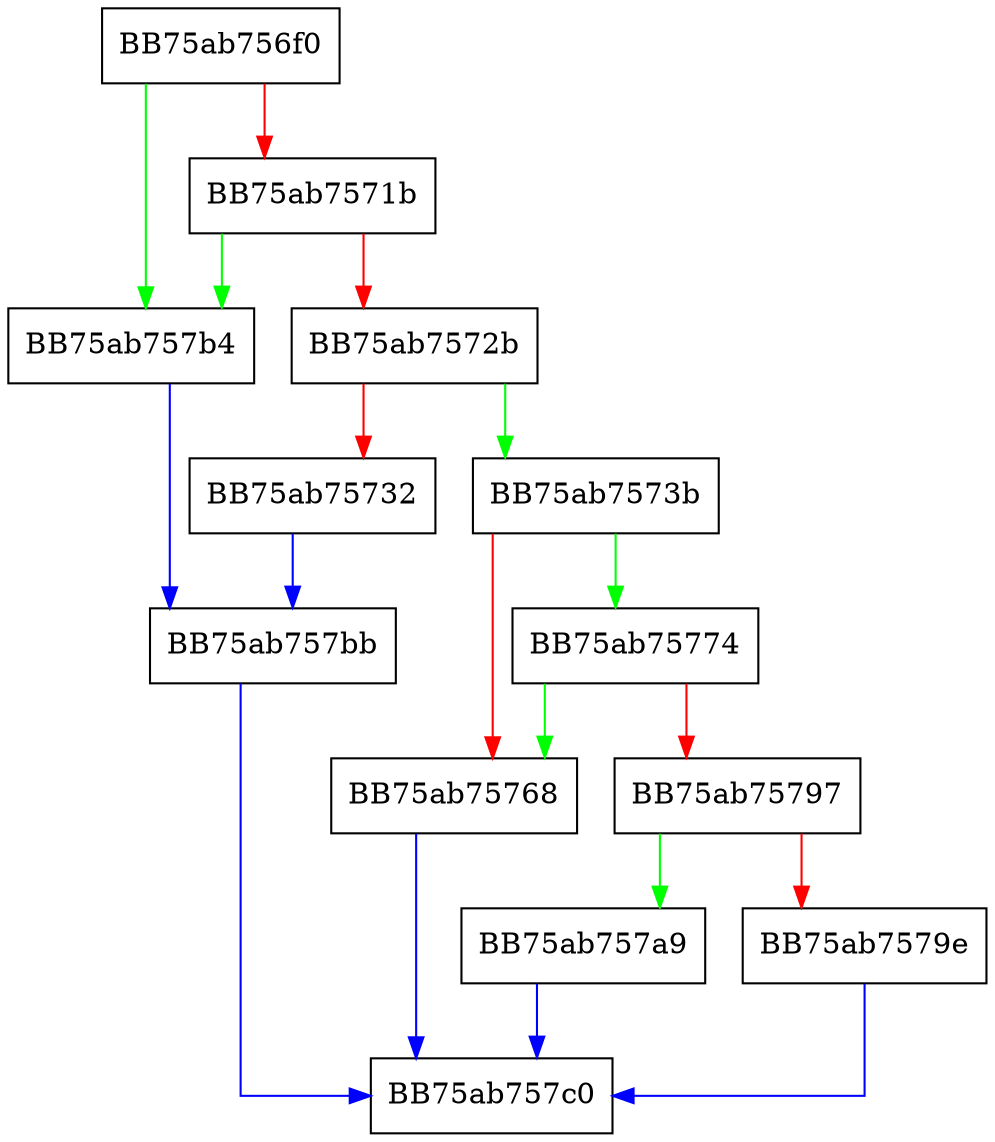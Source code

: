 digraph pfnGetFileSize {
  node [shape="box"];
  graph [splines=ortho];
  BB75ab756f0 -> BB75ab757b4 [color="green"];
  BB75ab756f0 -> BB75ab7571b [color="red"];
  BB75ab7571b -> BB75ab757b4 [color="green"];
  BB75ab7571b -> BB75ab7572b [color="red"];
  BB75ab7572b -> BB75ab7573b [color="green"];
  BB75ab7572b -> BB75ab75732 [color="red"];
  BB75ab75732 -> BB75ab757bb [color="blue"];
  BB75ab7573b -> BB75ab75774 [color="green"];
  BB75ab7573b -> BB75ab75768 [color="red"];
  BB75ab75768 -> BB75ab757c0 [color="blue"];
  BB75ab75774 -> BB75ab75768 [color="green"];
  BB75ab75774 -> BB75ab75797 [color="red"];
  BB75ab75797 -> BB75ab757a9 [color="green"];
  BB75ab75797 -> BB75ab7579e [color="red"];
  BB75ab7579e -> BB75ab757c0 [color="blue"];
  BB75ab757a9 -> BB75ab757c0 [color="blue"];
  BB75ab757b4 -> BB75ab757bb [color="blue"];
  BB75ab757bb -> BB75ab757c0 [color="blue"];
}